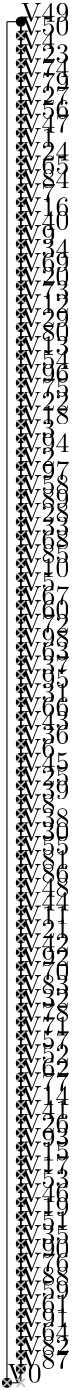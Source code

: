 <?xml version="1.0"?>
    <!DOCTYPE ipe SYSTEM "ipe.dtd">
    <ipe version="70005" creator="Ipe 7.1.4">
    <info created="D:20131106154934" modified="D:20131106160041"/>
    <preamble>\usepackage[english]{babel}</preamble>
    <ipestyle name="basic">
    <symbol name="arrow/arc(spx)">
    <path stroke="sym-stroke" fill="sym-stroke" pen="sym-pen">
    0 0 m
    -1 0.333 l
    -1 -0.333 l
    h
    </path>
    </symbol>
    <symbol name="arrow/farc(spx)">
    <path stroke="sym-stroke" fill="white" pen="sym-pen">
    0 0 m
    -1 0.333 l
    -1 -0.333 l
    h
    </path>
    </symbol>
    <symbol name="mark/circle(sx)" transformations="translations">
    <path fill="sym-stroke">
    0.6 0 0 0.6 0 0 e
    0.4 0 0 0.4 0 0 e
    </path>
    </symbol>
    <symbol name="mark/disk(sx)" transformations="translations">
    <path fill="sym-stroke">
    0.6 0 0 0.6 0 0 e
    </path>
    </symbol>
    <symbol name="mark/fdisk(sfx)" transformations="translations">
    <group>
    <path fill="sym-fill">
    0.5 0 0 0.5 0 0 e
    </path>
    <path fill="sym-stroke" fillrule="eofill">
    0.6 0 0 0.6 0 0 e
    0.4 0 0 0.4 0 0 e
    </path>
    </group>
    </symbol>
    <symbol name="mark/box(sx)" transformations="translations">
    <path fill="sym-stroke" fillrule="eofill">
    -0.6 -0.6 m
    0.6 -0.6 l
    0.6 0.6 l
    -0.6 0.6 l
    h
    -0.4 -0.4 m
    0.4 -0.4 l
    0.4 0.4 l
    -0.4 0.4 l
    h
    </path>
    </symbol>
    <symbol name="mark/square(sx)" transformations="translations">
    <path fill="sym-stroke">
    -0.6 -0.6 m
    0.6 -0.6 l
    0.6 0.6 l
    -0.6 0.6 l
    h
    </path>
    </symbol>
    <symbol name="mark/fsquare(sfx)" transformations="translations">
    <group>
    <path fill="sym-fill">
    -0.5 -0.5 m
    0.5 -0.5 l
    0.5 0.5 l
    -0.5 0.5 l
    h
    </path>
    <path fill="sym-stroke" fillrule="eofill">
    -0.6 -0.6 m
    0.6 -0.6 l
    0.6 0.6 l
    -0.6 0.6 l
    h
    -0.4 -0.4 m
    0.4 -0.4 l
    0.4 0.4 l
    -0.4 0.4 l
    h
    </path>
    </group>
    </symbol>
    <symbol name="mark/cross(sx)" transformations="translations">
    <group>
    <path fill="sym-stroke">
    -0.43 -0.57 m
    0.57 0.43 l
    0.43 0.57 l
    -0.57 -0.43 l
    h
    </path>
    <path fill="sym-stroke">
    -0.43 0.57 m
    0.57 -0.43 l
    0.43 -0.57 l
    -0.57 0.43 l
    h
    </path>
    </group>
    </symbol>
    <symbol name="arrow/fnormal(spx)">
    <path stroke="sym-stroke" fill="white" pen="sym-pen">
    0 0 m
    -1 0.333 l
    -1 -0.333 l
    h
    </path>
    </symbol>
    <symbol name="arrow/pointed(spx)">
    <path stroke="sym-stroke" fill="sym-stroke" pen="sym-pen">
    0 0 m
    -1 0.333 l
    -0.8 0 l
    -1 -0.333 l
    h
    </path>
    </symbol>
    <symbol name="arrow/fpointed(spx)">
    <path stroke="sym-stroke" fill="white" pen="sym-pen">
    0 0 m
    -1 0.333 l
    -0.8 0 l
    -1 -0.333 l
    h
    </path>
    </symbol>
    <symbol name="arrow/linear(spx)">
    <path stroke="sym-stroke" pen="sym-pen">
    -1 0.333 m
    0 0 l
    -1 -0.333 l
    </path>
    </symbol>
    <symbol name="arrow/fdouble(spx)">
    <path stroke="sym-stroke" fill="white" pen="sym-pen">
    0 0 m
    -1 0.333 l
    -1 -0.333 l
    h
    -1 0 m
    -2 0.333 l
    -2 -0.333 l
    h
    </path>
    </symbol>
    <symbol name="arrow/double(spx)">
    <path stroke="sym-stroke" fill="sym-stroke" pen="sym-pen">
    0 0 m
    -1 0.333 l
    -1 -0.333 l
    h
    -1 0 m
    -2 0.333 l
    -2 -0.333 l
    h
    </path>
    </symbol>
    <pen name="heavier" value="0.8"/>
    <pen name="fat" value="1.2"/>
    <pen name="ultrafat" value="2"/>
    <symbolsize name="large" value="5"/>
    <symbolsize name="small" value="2"/>
    <symbolsize name="tiny" value="1.1"/>
    <arrowsize name="large" value="10"/>
    <arrowsize name="small" value="5"/>
    <arrowsize name="tiny" value="3"/>
    <color name="red" value="1 0 0"/>
    <color name="green" value="0 1 0"/>
    <color name="blue" value="0 0 1"/>
    <color name="yellow" value="1 1 0"/>
    <color name="orange" value="1 0.647 0"/>
    <color name="gold" value="1 0.843 0"/>
    <color name="purple" value="0.627 0.125 0.941"/>
    <color name="gray" value="0.745"/>
    <color name="brown" value="0.647 0.165 0.165"/>
    <color name="navy" value="0 0 0.502"/>
    <color name="pink" value="1 0.753 0.796"/>
    <color name="seagreen" value="0.18 0.545 0.341"/>
    <color name="turquoise" value="0.251 0.878 0.816"/>
    <color name="violet" value="0.933 0.51 0.933"/>
    <color name="darkblue" value="0 0 0.545"/>
    <color name="darkcyan" value="0 0.545 0.545"/>
    <color name="darkgray" value="0.663"/>
    <color name="darkgreen" value="0 0.392 0"/>
    <color name="darkmagenta" value="0.545 0 0.545"/>
    <color name="darkorange" value="1 0.549 0"/>
    <color name="darkred" value="0.545 0 0"/>
    <color name="lightblue" value="0.678 0.847 0.902"/>
    <color name="lightcyan" value="0.878 1 1"/>
    <color name="lightgray" value="0.827"/>
    <color name="lightgreen" value="0.565 0.933 0.565"/>
    <color name="lightyellow" value="1 1 0.878"/>
    <dashstyle name="dashed" value="[4] 0"/>
    <dashstyle name="dotted" value="[1 3] 0"/>
    <dashstyle name="dash dotted" value="[4 2 1 2] 0"/>
    <dashstyle name="dash dot dotted" value="[4 2 1 2 1 2] 0"/>
    <textsize name="large" value="\large"/>
    <textsize name="Large" value="\Large"/>
    <textsize name="LARGE" value="\LARGE"/>
    <textsize name="huge" value="\huge"/>
    <textsize name="Huge" value="\Huge"/>
    <textsize name="small" value="\small"/>
    <textsize name="footnote" value="\footnotesize"/>
    <textsize name="tiny" value="\tiny"/>
    <textstyle name="center" begin="\begin{center}" end="\end{center}"/>
    <textstyle name="itemize" begin="\begin{itemize}" end="\end{itemize}"/>
    <textstyle name="item" begin="\begin{itemize}\item{}" end="\end{itemize}"/>
    <gridsize name="4 pts" value="4"/>
    <gridsize name="8 pts (~3 mm)" value="8"/>
    <gridsize name="16 pts (~6 mm)" value="16"/>
    <gridsize name="32 pts (~12 mm)" value="32"/>
    <gridsize name="10 pts (~3.5 mm)" value="10"/>
    <gridsize name="20 pts (~7 mm)" value="20"/>
    <gridsize name="14 pts (~5 mm)" value="14"/>
    <gridsize name="28 pts (~10 mm)" value="28"/>
    <gridsize name="56 pts (~20 mm)" value="56"/>
    <anglesize name="90 deg" value="90"/>
    <anglesize name="60 deg" value="60"/>
    <anglesize name="45 deg" value="45"/>
    <anglesize name="30 deg" value="30"/>
    <anglesize name="22.5 deg" value="22.5"/>
    <tiling name="falling" angle="-60" step="4" width="1"/>
    <tiling name="rising" angle="30" step="4" width="1"/>
    <layout paper="1000 1000" origin="0 0" frame="1000 1000" skip="32" crop="yes"/>
    </ipestyle>
    <page>
    <layer name="alpha"/>
    <view layers="alpha" active="alpha"/>
<use name="mark/disk(sx)" pos="400 480" size="normal" stroke="black"/>
<text transformations="translations" pos="400 480" stroke="black" type="label" width="190" height="10" depth="0" valign="baseline" size="normal">V0</text><use name="mark/disk(sx)" pos="405 925" size="normal" stroke="black"/>
<text transformations="translations" pos="405 925" stroke="black" type="label" width="190" height="10" depth="0" valign="baseline" size="normal">V1</text><use name="mark/disk(sx)" pos="405 810" size="normal" stroke="black"/>
<text transformations="translations" pos="405 810" stroke="black" type="label" width="190" height="10" depth="0" valign="baseline" size="normal">V2</text><use name="mark/disk(sx)" pos="405 820" size="normal" stroke="black"/>
<text transformations="translations" pos="405 820" stroke="black" type="label" width="190" height="10" depth="0" valign="baseline" size="normal">V3</text><use name="mark/disk(sx)" pos="405 960" size="normal" stroke="black"/>
<text transformations="translations" pos="405 960" stroke="black" type="label" width="190" height="10" depth="0" valign="baseline" size="normal">V4</text><use name="mark/disk(sx)" pos="405 765" size="normal" stroke="black"/>
<text transformations="translations" pos="405 765" stroke="black" type="label" width="190" height="10" depth="0" valign="baseline" size="normal">V5</text><use name="mark/disk(sx)" pos="405 705" size="normal" stroke="black"/>
<text transformations="translations" pos="405 705" stroke="black" type="label" width="190" height="10" depth="0" valign="baseline" size="normal">V6</text><use name="mark/disk(sx)" pos="405 905" size="normal" stroke="black"/>
<text transformations="translations" pos="405 905" stroke="black" type="label" width="190" height="10" depth="0" valign="baseline" size="normal">V7</text><use name="mark/disk(sx)" pos="405 685" size="normal" stroke="black"/>
<text transformations="translations" pos="405 685" stroke="black" type="label" width="190" height="10" depth="0" valign="baseline" size="normal">V8</text><use name="mark/disk(sx)" pos="405 890" size="normal" stroke="black"/>
<text transformations="translations" pos="405 890" stroke="black" type="label" width="190" height="10" depth="0" valign="baseline" size="normal">V9</text><use name="mark/disk(sx)" pos="405 770" size="normal" stroke="black"/>
<text transformations="translations" pos="405 770" stroke="black" type="label" width="190" height="10" depth="0" valign="baseline" size="normal">V10</text><use name="mark/disk(sx)" pos="405 645" size="normal" stroke="black"/>
<text transformations="translations" pos="405 645" stroke="black" type="label" width="190" height="10" depth="0" valign="baseline" size="normal">V11</text><use name="mark/disk(sx)" pos="405 865" size="normal" stroke="black"/>
<text transformations="translations" pos="405 865" stroke="black" type="label" width="190" height="10" depth="0" valign="baseline" size="normal">V12</text><use name="mark/disk(sx)" pos="405 850" size="normal" stroke="black"/>
<text transformations="translations" pos="405 850" stroke="black" type="label" width="190" height="10" depth="0" valign="baseline" size="normal">V13</text><use name="mark/disk(sx)" pos="405 580" size="normal" stroke="black"/>
<text transformations="translations" pos="405 580" stroke="black" type="label" width="190" height="10" depth="0" valign="baseline" size="normal">V14</text><use name="mark/disk(sx)" pos="405 560" size="normal" stroke="black"/>
<text transformations="translations" pos="405 560" stroke="black" type="label" width="190" height="10" depth="0" valign="baseline" size="normal">V15</text><use name="mark/disk(sx)" pos="405 555" size="normal" stroke="black"/>
<text transformations="translations" pos="405 555" stroke="black" type="label" width="190" height="10" depth="0" valign="baseline" size="normal">V17</text><use name="mark/disk(sx)" pos="405 900" size="normal" stroke="black"/>
<text transformations="translations" pos="405 900" stroke="black" type="label" width="190" height="10" depth="0" valign="baseline" size="normal">V16</text><use name="mark/disk(sx)" pos="405 540" size="normal" stroke="black"/>
<text transformations="translations" pos="405 540" stroke="black" type="label" width="190" height="10" depth="0" valign="baseline" size="normal">V19</text><use name="mark/disk(sx)" pos="405 825" size="normal" stroke="black"/>
<text transformations="translations" pos="405 825" stroke="black" type="label" width="190" height="10" depth="0" valign="baseline" size="normal">V18</text><use name="mark/disk(sx)" pos="405 640" size="normal" stroke="black"/>
<text transformations="translations" pos="405 640" stroke="black" type="label" width="190" height="10" depth="0" valign="baseline" size="normal">V21</text><use name="mark/disk(sx)" pos="405 875" size="normal" stroke="black"/>
<text transformations="translations" pos="405 875" stroke="black" type="label" width="190" height="10" depth="0" valign="baseline" size="normal">V20</text><use name="mark/disk(sx)" pos="405 955" size="normal" stroke="black"/>
<text transformations="translations" pos="405 955" stroke="black" type="label" width="190" height="10" depth="0" valign="baseline" size="normal">V23</text><use name="mark/disk(sx)" pos="405 830" size="normal" stroke="black"/>
<text transformations="translations" pos="405 830" stroke="black" type="label" width="190" height="10" depth="0" valign="baseline" size="normal">V22</text><use name="mark/disk(sx)" pos="405 695" size="normal" stroke="black"/>
<text transformations="translations" pos="405 695" stroke="black" type="label" width="190" height="10" depth="0" valign="baseline" size="normal">V25</text><use name="mark/disk(sx)" pos="405 920" size="normal" stroke="black"/>
<text transformations="translations" pos="405 920" stroke="black" type="label" width="190" height="10" depth="0" valign="baseline" size="normal">V24</text><use name="mark/disk(sx)" pos="405 940" size="normal" stroke="black"/>
<text transformations="translations" pos="405 940" stroke="black" type="label" width="190" height="10" depth="0" valign="baseline" size="normal">V27</text><use name="mark/disk(sx)" pos="405 570" size="normal" stroke="black"/>
<text transformations="translations" pos="405 570" stroke="black" type="label" width="190" height="10" depth="0" valign="baseline" size="normal">V26</text><use name="mark/disk(sx)" pos="405 860" size="normal" stroke="black"/>
<text transformations="translations" pos="405 860" stroke="black" type="label" width="190" height="10" depth="0" valign="baseline" size="normal">V29</text><use name="mark/disk(sx)" pos="405 790" size="normal" stroke="black"/>
<text transformations="translations" pos="405 790" stroke="black" type="label" width="190" height="10" depth="0" valign="baseline" size="normal">V28</text><use name="mark/disk(sx)" pos="405 725" size="normal" stroke="black"/>
<text transformations="translations" pos="405 725" stroke="black" type="label" width="190" height="10" depth="0" valign="baseline" size="normal">V31</text><use name="mark/disk(sx)" pos="405 675" size="normal" stroke="black"/>
<text transformations="translations" pos="405 675" stroke="black" type="label" width="190" height="10" depth="0" valign="baseline" size="normal">V30</text><use name="mark/disk(sx)" pos="405 885" size="normal" stroke="black"/>
<text transformations="translations" pos="405 885" stroke="black" type="label" width="190" height="10" depth="0" valign="baseline" size="normal">V34</text><use name="mark/disk(sx)" pos="405 530" size="normal" stroke="black"/>
<text transformations="translations" pos="405 530" stroke="black" type="label" width="190" height="10" depth="0" valign="baseline" size="normal">V35</text><use name="mark/disk(sx)" pos="405 615" size="normal" stroke="black"/>
<text transformations="translations" pos="405 615" stroke="black" type="label" width="190" height="10" depth="0" valign="baseline" size="normal">V32</text><use name="mark/disk(sx)" pos="405 785" size="normal" stroke="black"/>
<text transformations="translations" pos="405 785" stroke="black" type="label" width="190" height="10" depth="0" valign="baseline" size="normal">V33</text><use name="mark/disk(sx)" pos="405 680" size="normal" stroke="black"/>
<text transformations="translations" pos="405 680" stroke="black" type="label" width="190" height="10" depth="0" valign="baseline" size="normal">V38</text><use name="mark/disk(sx)" pos="405 690" size="normal" stroke="black"/>
<text transformations="translations" pos="405 690" stroke="black" type="label" width="190" height="10" depth="0" valign="baseline" size="normal">V39</text><use name="mark/disk(sx)" pos="405 710" size="normal" stroke="black"/>
<text transformations="translations" pos="405 710" stroke="black" type="label" width="190" height="10" depth="0" valign="baseline" size="normal">V36</text><use name="mark/disk(sx)" pos="405 735" size="normal" stroke="black"/>
<text transformations="translations" pos="405 735" stroke="black" type="label" width="190" height="10" depth="0" valign="baseline" size="normal">V37</text><use name="mark/disk(sx)" pos="405 635" size="normal" stroke="black"/>
<text transformations="translations" pos="405 635" stroke="black" type="label" width="190" height="10" depth="0" valign="baseline" size="normal">V42</text><use name="mark/disk(sx)" pos="405 715" size="normal" stroke="black"/>
<text transformations="translations" pos="405 715" stroke="black" type="label" width="190" height="10" depth="0" valign="baseline" size="normal">V43</text><use name="mark/disk(sx)" pos="405 895" size="normal" stroke="black"/>
<text transformations="translations" pos="405 895" stroke="black" type="label" width="190" height="10" depth="0" valign="baseline" size="normal">V40</text><use name="mark/disk(sx)" pos="405 575" size="normal" stroke="black"/>
<text transformations="translations" pos="405 575" stroke="black" type="label" width="190" height="10" depth="0" valign="baseline" size="normal">V41</text><use name="mark/disk(sx)" pos="405 545" size="normal" stroke="black"/>
<text transformations="translations" pos="405 545" stroke="black" type="label" width="190" height="10" depth="0" valign="baseline" size="normal">V46</text><use name="mark/disk(sx)" pos="405 930" size="normal" stroke="black"/>
<text transformations="translations" pos="405 930" stroke="black" type="label" width="190" height="10" depth="0" valign="baseline" size="normal">V47</text><use name="mark/disk(sx)" pos="405 650" size="normal" stroke="black"/>
<text transformations="translations" pos="405 650" stroke="black" type="label" width="190" height="10" depth="0" valign="baseline" size="normal">V44</text><use name="mark/disk(sx)" pos="405 700" size="normal" stroke="black"/>
<text transformations="translations" pos="405 700" stroke="black" type="label" width="190" height="10" depth="0" valign="baseline" size="normal">V45</text><use name="mark/disk(sx)" pos="405 535" size="normal" stroke="black"/>
<text transformations="translations" pos="405 535" stroke="black" type="label" width="190" height="10" depth="0" valign="baseline" size="normal">V51</text><use name="mark/disk(sx)" pos="405 965" size="normal" stroke="black"/>
<text transformations="translations" pos="405 965" stroke="black" type="label" width="190" height="10" depth="0" valign="baseline" size="normal">V50</text><use name="mark/disk(sx)" pos="405 970" size="normal" stroke="black"/>
<text transformations="translations" pos="405 970" stroke="black" type="label" width="190" height="10" depth="0" valign="baseline" size="normal">V49</text><use name="mark/disk(sx)" pos="405 655" size="normal" stroke="black"/>
<text transformations="translations" pos="405 655" stroke="black" type="label" width="190" height="10" depth="0" valign="baseline" size="normal">V48</text><use name="mark/disk(sx)" pos="405 670" size="normal" stroke="black"/>
<text transformations="translations" pos="405 670" stroke="black" type="label" width="190" height="10" depth="0" valign="baseline" size="normal">V55</text><use name="mark/disk(sx)" pos="405 845" size="normal" stroke="black"/>
<text transformations="translations" pos="405 845" stroke="black" type="label" width="190" height="10" depth="0" valign="baseline" size="normal">V54</text><use name="mark/disk(sx)" pos="405 550" size="normal" stroke="black"/>
<text transformations="translations" pos="405 550" stroke="black" type="label" width="190" height="10" depth="0" valign="baseline" size="normal">V53</text><use name="mark/disk(sx)" pos="405 595" size="normal" stroke="black"/>
<text transformations="translations" pos="405 595" stroke="black" type="label" width="190" height="10" depth="0" valign="baseline" size="normal">V52</text><use name="mark/disk(sx)" pos="405 510" size="normal" stroke="black"/>
<text transformations="translations" pos="405 510" stroke="black" type="label" width="190" height="10" depth="0" valign="baseline" size="normal">V59</text><use name="mark/disk(sx)" pos="405 800" size="normal" stroke="black"/>
<text transformations="translations" pos="405 800" stroke="black" type="label" width="190" height="10" depth="0" valign="baseline" size="normal">V58</text><use name="mark/disk(sx)" pos="405 600" size="normal" stroke="black"/>
<text transformations="translations" pos="405 600" stroke="black" type="label" width="190" height="10" depth="0" valign="baseline" size="normal">V57</text><use name="mark/disk(sx)" pos="405 935" size="normal" stroke="black"/>
<text transformations="translations" pos="405 935" stroke="black" type="label" width="190" height="10" depth="0" valign="baseline" size="normal">V56</text><use name="mark/disk(sx)" pos="405 740" size="normal" stroke="black"/>
<text transformations="translations" pos="405 740" stroke="black" type="label" width="190" height="10" depth="0" valign="baseline" size="normal">V63</text><use name="mark/disk(sx)" pos="405 590" size="normal" stroke="black"/>
<text transformations="translations" pos="405 590" stroke="black" type="label" width="190" height="10" depth="0" valign="baseline" size="normal">V62</text><use name="mark/disk(sx)" pos="405 505" size="normal" stroke="black"/>
<text transformations="translations" pos="405 505" stroke="black" type="label" width="190" height="10" depth="0" valign="baseline" size="normal">V61</text><use name="mark/disk(sx)" pos="405 755" size="normal" stroke="black"/>
<text transformations="translations" pos="405 755" stroke="black" type="label" width="190" height="10" depth="0" valign="baseline" size="normal">V60</text><use name="mark/disk(sx)" pos="405 780" size="normal" stroke="black"/>
<text transformations="translations" pos="405 780" stroke="black" type="label" width="190" height="10" depth="0" valign="baseline" size="normal">V68</text><use name="mark/disk(sx)" pos="405 880" size="normal" stroke="black"/>
<text transformations="translations" pos="405 880" stroke="black" type="label" width="190" height="10" depth="0" valign="baseline" size="normal">V69</text><use name="mark/disk(sx)" pos="405 625" size="normal" stroke="black"/>
<text transformations="translations" pos="405 625" stroke="black" type="label" width="190" height="10" depth="0" valign="baseline" size="normal">V70</text><use name="mark/disk(sx)" pos="405 605" size="normal" stroke="black"/>
<text transformations="translations" pos="405 605" stroke="black" type="label" width="190" height="10" depth="0" valign="baseline" size="normal">V71</text><use name="mark/disk(sx)" pos="405 495" size="normal" stroke="black"/>
<text transformations="translations" pos="405 495" stroke="black" type="label" width="190" height="10" depth="0" valign="baseline" size="normal">V64</text><use name="mark/disk(sx)" pos="405 915" size="normal" stroke="black"/>
<text transformations="translations" pos="405 915" stroke="black" type="label" width="190" height="10" depth="0" valign="baseline" size="normal">V65</text><use name="mark/disk(sx)" pos="405 720" size="normal" stroke="black"/>
<text transformations="translations" pos="405 720" stroke="black" type="label" width="190" height="10" depth="0" valign="baseline" size="normal">V66</text><use name="mark/disk(sx)" pos="405 760" size="normal" stroke="black"/>
<text transformations="translations" pos="405 760" stroke="black" type="label" width="190" height="10" depth="0" valign="baseline" size="normal">V67</text><use name="mark/disk(sx)" pos="405 520" size="normal" stroke="black"/>
<text transformations="translations" pos="405 520" stroke="black" type="label" width="190" height="10" depth="0" valign="baseline" size="normal">V76</text><use name="mark/disk(sx)" pos="405 585" size="normal" stroke="black"/>
<text transformations="translations" pos="405 585" stroke="black" type="label" width="190" height="10" depth="0" valign="baseline" size="normal">V77</text><use name="mark/disk(sx)" pos="405 610" size="normal" stroke="black"/>
<text transformations="translations" pos="405 610" stroke="black" type="label" width="190" height="10" depth="0" valign="baseline" size="normal">V78</text><use name="mark/disk(sx)" pos="405 945" size="normal" stroke="black"/>
<text transformations="translations" pos="405 945" stroke="black" type="label" width="190" height="10" depth="0" valign="baseline" size="normal">V79</text><use name="mark/disk(sx)" pos="405 750" size="normal" stroke="black"/>
<text transformations="translations" pos="405 750" stroke="black" type="label" width="190" height="10" depth="0" valign="baseline" size="normal">V72</text><use name="mark/disk(sx)" pos="405 870" size="normal" stroke="black"/>
<text transformations="translations" pos="405 870" stroke="black" type="label" width="190" height="10" depth="0" valign="baseline" size="normal">V73</text><use name="mark/disk(sx)" pos="405 950" size="normal" stroke="black"/>
<text transformations="translations" pos="405 950" stroke="black" type="label" width="190" height="10" depth="0" valign="baseline" size="normal">V74</text><use name="mark/disk(sx)" pos="405 835" size="normal" stroke="black"/>
<text transformations="translations" pos="405 835" stroke="black" type="label" width="190" height="10" depth="0" valign="baseline" size="normal">V75</text><use name="mark/disk(sx)" pos="405 775" size="normal" stroke="black"/>
<text transformations="translations" pos="405 775" stroke="black" type="label" width="190" height="10" depth="0" valign="baseline" size="normal">V85</text><use name="mark/disk(sx)" pos="405 910" size="normal" stroke="black"/>
<text transformations="translations" pos="405 910" stroke="black" type="label" width="190" height="10" depth="0" valign="baseline" size="normal">V84</text><use name="mark/disk(sx)" pos="405 485" size="normal" stroke="black"/>
<text transformations="translations" pos="405 485" stroke="black" type="label" width="190" height="10" depth="0" valign="baseline" size="normal">V87</text><use name="mark/disk(sx)" pos="405 660" size="normal" stroke="black"/>
<text transformations="translations" pos="405 660" stroke="black" type="label" width="190" height="10" depth="0" valign="baseline" size="normal">V86</text><use name="mark/disk(sx)" pos="405 665" size="normal" stroke="black"/>
<text transformations="translations" pos="405 665" stroke="black" type="label" width="190" height="10" depth="0" valign="baseline" size="normal">V81</text><use name="mark/disk(sx)" pos="405 855" size="normal" stroke="black"/>
<text transformations="translations" pos="405 855" stroke="black" type="label" width="190" height="10" depth="0" valign="baseline" size="normal">V80</text><use name="mark/disk(sx)" pos="405 620" size="normal" stroke="black"/>
<text transformations="translations" pos="405 620" stroke="black" type="label" width="190" height="10" depth="0" valign="baseline" size="normal">V83</text><use name="mark/disk(sx)" pos="405 490" size="normal" stroke="black"/>
<text transformations="translations" pos="405 490" stroke="black" type="label" width="190" height="10" depth="0" valign="baseline" size="normal">V82</text><use name="mark/disk(sx)" pos="405 565" size="normal" stroke="black"/>
<text transformations="translations" pos="405 565" stroke="black" type="label" width="190" height="10" depth="0" valign="baseline" size="normal">V93</text><use name="mark/disk(sx)" pos="405 630" size="normal" stroke="black"/>
<text transformations="translations" pos="405 630" stroke="black" type="label" width="190" height="10" depth="0" valign="baseline" size="normal">V92</text><use name="mark/disk(sx)" pos="405 730" size="normal" stroke="black"/>
<text transformations="translations" pos="405 730" stroke="black" type="label" width="190" height="10" depth="0" valign="baseline" size="normal">V95</text><use name="mark/disk(sx)" pos="405 815" size="normal" stroke="black"/>
<text transformations="translations" pos="405 815" stroke="black" type="label" width="190" height="10" depth="0" valign="baseline" size="normal">V94</text><use name="mark/disk(sx)" pos="405 795" size="normal" stroke="black"/>
<text transformations="translations" pos="405 795" stroke="black" type="label" width="190" height="10" depth="0" valign="baseline" size="normal">V89</text><use name="mark/disk(sx)" pos="405 515" size="normal" stroke="black"/>
<text transformations="translations" pos="405 515" stroke="black" type="label" width="190" height="10" depth="0" valign="baseline" size="normal">V88</text><use name="mark/disk(sx)" pos="405 500" size="normal" stroke="black"/>
<text transformations="translations" pos="405 500" stroke="black" type="label" width="190" height="10" depth="0" valign="baseline" size="normal">V91</text><use name="mark/disk(sx)" pos="405 525" size="normal" stroke="black"/>
<text transformations="translations" pos="405 525" stroke="black" type="label" width="190" height="10" depth="0" valign="baseline" size="normal">V90</text><use name="mark/disk(sx)" pos="405 745" size="normal" stroke="black"/>
<text transformations="translations" pos="405 745" stroke="black" type="label" width="190" height="10" depth="0" valign="baseline" size="normal">V98</text><use name="mark/disk(sx)" pos="405 840" size="normal" stroke="black"/>
<text transformations="translations" pos="405 840" stroke="black" type="label" width="190" height="10" depth="0" valign="baseline" size="normal">V96</text><use name="mark/disk(sx)" pos="405 805" size="normal" stroke="black"/>
<text transformations="translations" pos="405 805" stroke="black" type="label" width="190" height="10" depth="0" valign="baseline" size="normal">V97</text><path stroke="black" pen="normal" dash="normal">
 405 595 m
 405 590 l
 </path>
<path stroke="black" pen="normal" dash="normal">
 405 590 m
 405 590 l
 </path>
<path stroke="black" pen="normal" dash="normal">
 405 590 m
 405 595 l
 </path>
<path stroke="black" pen="normal" dash="normal">
 405 595 m
 405 595 l
 </path>
<path stroke="black" pen="normal" dash="normal">
 405 590 m
 405 595 l
 </path>
<use name="mark/cross(sx)" pos="405 590" size="normal" stroke="gray"/>
<path stroke="black" pen="normal" dash="normal">
 405 860 m
 405 855 l
 </path>
<path stroke="black" pen="normal" dash="normal">
 405 855 m
 405 855 l
 </path>
<path stroke="black" pen="normal" dash="normal">
 405 855 m
 405 860 l
 </path>
<path stroke="black" pen="normal" dash="normal">
 405 860 m
 405 860 l
 </path>
<path stroke="black" pen="normal" dash="normal">
 405 855 m
 405 860 l
 </path>
<use name="mark/cross(sx)" pos="405 855" size="normal" stroke="gray"/>
<path stroke="black" pen="normal" dash="normal">
 405 900 m
 405 895 l
 </path>
<path stroke="black" pen="normal" dash="normal">
 405 895 m
 405 895 l
 </path>
<path stroke="black" pen="normal" dash="normal">
 405 895 m
 405 900 l
 </path>
<path stroke="black" pen="normal" dash="normal">
 405 900 m
 405 900 l
 </path>
<path stroke="black" pen="normal" dash="normal">
 405 895 m
 405 900 l
 </path>
<use name="mark/cross(sx)" pos="405 895" size="normal" stroke="gray"/>
<path stroke="black" pen="normal" dash="normal">
 405 870 m
 405 865 l
 </path>
<path stroke="black" pen="normal" dash="normal">
 405 865 m
 405 865 l
 </path>
<path stroke="black" pen="normal" dash="normal">
 405 865 m
 405 870 l
 </path>
<path stroke="black" pen="normal" dash="normal">
 405 870 m
 405 870 l
 </path>
<path stroke="black" pen="normal" dash="normal">
 405 865 m
 405 870 l
 </path>
<use name="mark/cross(sx)" pos="405 865" size="normal" stroke="gray"/>
<path stroke="black" pen="normal" dash="normal">
 405 805 m
 405 800 l
 </path>
<path stroke="black" pen="normal" dash="normal">
 405 800 m
 405 800 l
 </path>
<path stroke="black" pen="normal" dash="normal">
 405 800 m
 405 805 l
 </path>
<path stroke="black" pen="normal" dash="normal">
 405 805 m
 405 805 l
 </path>
<path stroke="black" pen="normal" dash="normal">
 405 800 m
 405 805 l
 </path>
<use name="mark/cross(sx)" pos="405 800" size="normal" stroke="gray"/>
<path stroke="black" pen="normal" dash="normal">
 405 535 m
 405 530 l
 </path>
<path stroke="black" pen="normal" dash="normal">
 405 530 m
 405 530 l
 </path>
<path stroke="black" pen="normal" dash="normal">
 405 530 m
 405 535 l
 </path>
<path stroke="black" pen="normal" dash="normal">
 405 535 m
 405 535 l
 </path>
<path stroke="black" pen="normal" dash="normal">
 405 530 m
 405 535 l
 </path>
<use name="mark/cross(sx)" pos="405 530" size="normal" stroke="gray"/>
<path stroke="black" pen="normal" dash="normal">
 405 655 m
 405 650 l
 </path>
<path stroke="black" pen="normal" dash="normal">
 405 650 m
 405 650 l
 </path>
<path stroke="black" pen="normal" dash="normal">
 405 650 m
 405 655 l
 </path>
<path stroke="black" pen="normal" dash="normal">
 405 655 m
 405 655 l
 </path>
<path stroke="black" pen="normal" dash="normal">
 405 650 m
 405 655 l
 </path>
<use name="mark/cross(sx)" pos="405 650" size="normal" stroke="gray"/>
<path stroke="black" pen="normal" dash="normal">
 405 490 m
 405 485 l
 </path>
<path stroke="black" pen="normal" dash="normal">
 405 485 m
 405 485 l
 </path>
<path stroke="black" pen="normal" dash="normal">
 405 485 m
 405 490 l
 </path>
<path stroke="black" pen="normal" dash="normal">
 405 490 m
 405 490 l
 </path>
<path stroke="black" pen="normal" dash="normal">
 405 485 m
 405 490 l
 </path>
<use name="mark/cross(sx)" pos="405 485" size="normal" stroke="gray"/>
<path stroke="black" pen="normal" dash="normal">
 405 600 m
 405 595 l
 </path>
<path stroke="black" pen="normal" dash="normal">
 405 595 m
 405 595 l
 </path>
<path stroke="black" pen="normal" dash="normal">
 405 595 m
 405 600 l
 </path>
<path stroke="black" pen="normal" dash="normal">
 405 600 m
 405 600 l
 </path>
<path stroke="black" pen="normal" dash="normal">
 405 595 m
 405 600 l
 </path>
<use name="mark/cross(sx)" pos="405 595" size="normal" stroke="gray"/>
<path stroke="black" pen="normal" dash="normal">
 405 770 m
 405 765 l
 </path>
<path stroke="black" pen="normal" dash="normal">
 405 765 m
 405 765 l
 </path>
<path stroke="black" pen="normal" dash="normal">
 405 765 m
 405 770 l
 </path>
<path stroke="black" pen="normal" dash="normal">
 405 770 m
 405 770 l
 </path>
<path stroke="black" pen="normal" dash="normal">
 405 765 m
 405 770 l
 </path>
<use name="mark/cross(sx)" pos="405 765" size="normal" stroke="gray"/>
<path stroke="black" pen="normal" dash="normal">
 405 540 m
 405 535 l
 </path>
<path stroke="black" pen="normal" dash="normal">
 405 535 m
 405 535 l
 </path>
<path stroke="black" pen="normal" dash="normal">
 405 535 m
 405 540 l
 </path>
<path stroke="black" pen="normal" dash="normal">
 405 540 m
 405 540 l
 </path>
<path stroke="black" pen="normal" dash="normal">
 405 535 m
 405 540 l
 </path>
<use name="mark/cross(sx)" pos="405 535" size="normal" stroke="gray"/>
<path stroke="black" pen="normal" dash="normal">
 405 675 m
 405 670 l
 </path>
<path stroke="black" pen="normal" dash="normal">
 405 670 m
 405 670 l
 </path>
<path stroke="black" pen="normal" dash="normal">
 405 670 m
 405 675 l
 </path>
<path stroke="black" pen="normal" dash="normal">
 405 675 m
 405 675 l
 </path>
<path stroke="black" pen="normal" dash="normal">
 405 670 m
 405 675 l
 </path>
<use name="mark/cross(sx)" pos="405 670" size="normal" stroke="gray"/>
<path stroke="black" pen="normal" dash="normal">
 405 735 m
 405 730 l
 </path>
<path stroke="black" pen="normal" dash="normal">
 405 730 m
 405 730 l
 </path>
<path stroke="black" pen="normal" dash="normal">
 405 730 m
 405 735 l
 </path>
<path stroke="black" pen="normal" dash="normal">
 405 735 m
 405 735 l
 </path>
<path stroke="black" pen="normal" dash="normal">
 405 730 m
 405 735 l
 </path>
<use name="mark/cross(sx)" pos="405 730" size="normal" stroke="gray"/>
<path stroke="black" pen="normal" dash="normal">
 405 895 m
 405 890 l
 </path>
<path stroke="black" pen="normal" dash="normal">
 405 890 m
 405 890 l
 </path>
<path stroke="black" pen="normal" dash="normal">
 405 890 m
 405 895 l
 </path>
<path stroke="black" pen="normal" dash="normal">
 405 895 m
 405 895 l
 </path>
<path stroke="black" pen="normal" dash="normal">
 405 890 m
 405 895 l
 </path>
<use name="mark/cross(sx)" pos="405 890" size="normal" stroke="gray"/>
<path stroke="black" pen="normal" dash="normal">
 405 515 m
 405 510 l
 </path>
<path stroke="black" pen="normal" dash="normal">
 405 510 m
 405 510 l
 </path>
<path stroke="black" pen="normal" dash="normal">
 405 510 m
 405 515 l
 </path>
<path stroke="black" pen="normal" dash="normal">
 405 515 m
 405 515 l
 </path>
<path stroke="black" pen="normal" dash="normal">
 405 510 m
 405 515 l
 </path>
<use name="mark/cross(sx)" pos="405 510" size="normal" stroke="gray"/>
<path stroke="black" pen="normal" dash="normal">
 405 815 m
 405 810 l
 </path>
<path stroke="black" pen="normal" dash="normal">
 405 810 m
 405 810 l
 </path>
<path stroke="black" pen="normal" dash="normal">
 405 810 m
 405 815 l
 </path>
<path stroke="black" pen="normal" dash="normal">
 405 815 m
 405 815 l
 </path>
<path stroke="black" pen="normal" dash="normal">
 405 810 m
 405 815 l
 </path>
<use name="mark/cross(sx)" pos="405 810" size="normal" stroke="gray"/>
<path stroke="black" pen="normal" dash="normal">
 405 505 m
 405 500 l
 </path>
<path stroke="black" pen="normal" dash="normal">
 405 500 m
 405 500 l
 </path>
<path stroke="black" pen="normal" dash="normal">
 405 500 m
 405 505 l
 </path>
<path stroke="black" pen="normal" dash="normal">
 405 505 m
 405 505 l
 </path>
<path stroke="black" pen="normal" dash="normal">
 405 500 m
 405 505 l
 </path>
<use name="mark/cross(sx)" pos="405 500" size="normal" stroke="gray"/>
<path stroke="black" pen="normal" dash="normal">
 405 760 m
 405 755 l
 </path>
<path stroke="black" pen="normal" dash="normal">
 405 755 m
 405 755 l
 </path>
<path stroke="black" pen="normal" dash="normal">
 405 755 m
 405 760 l
 </path>
<path stroke="black" pen="normal" dash="normal">
 405 760 m
 405 760 l
 </path>
<path stroke="black" pen="normal" dash="normal">
 405 755 m
 405 760 l
 </path>
<use name="mark/cross(sx)" pos="405 755" size="normal" stroke="gray"/>
<path stroke="black" pen="normal" dash="normal">
 405 890 m
 405 885 l
 </path>
<path stroke="black" pen="normal" dash="normal">
 405 885 m
 405 885 l
 </path>
<path stroke="black" pen="normal" dash="normal">
 405 885 m
 405 890 l
 </path>
<path stroke="black" pen="normal" dash="normal">
 405 890 m
 405 890 l
 </path>
<path stroke="black" pen="normal" dash="normal">
 405 885 m
 405 890 l
 </path>
<use name="mark/cross(sx)" pos="405 885" size="normal" stroke="gray"/>
<path stroke="black" pen="normal" dash="normal">
 405 825 m
 405 820 l
 </path>
<path stroke="black" pen="normal" dash="normal">
 405 820 m
 405 820 l
 </path>
<path stroke="black" pen="normal" dash="normal">
 405 820 m
 405 825 l
 </path>
<path stroke="black" pen="normal" dash="normal">
 405 825 m
 405 825 l
 </path>
<path stroke="black" pen="normal" dash="normal">
 405 820 m
 405 825 l
 </path>
<use name="mark/cross(sx)" pos="405 820" size="normal" stroke="gray"/>
<path stroke="black" pen="normal" dash="normal">
 405 855 m
 405 850 l
 </path>
<path stroke="black" pen="normal" dash="normal">
 405 850 m
 405 850 l
 </path>
<path stroke="black" pen="normal" dash="normal">
 405 850 m
 405 855 l
 </path>
<path stroke="black" pen="normal" dash="normal">
 405 855 m
 405 855 l
 </path>
<path stroke="black" pen="normal" dash="normal">
 405 850 m
 405 855 l
 </path>
<use name="mark/cross(sx)" pos="405 850" size="normal" stroke="gray"/>
<path stroke="black" pen="normal" dash="normal">
 405 710 m
 405 705 l
 </path>
<path stroke="black" pen="normal" dash="normal">
 405 705 m
 405 705 l
 </path>
<path stroke="black" pen="normal" dash="normal">
 405 705 m
 405 710 l
 </path>
<path stroke="black" pen="normal" dash="normal">
 405 710 m
 405 710 l
 </path>
<path stroke="black" pen="normal" dash="normal">
 405 705 m
 405 710 l
 </path>
<use name="mark/cross(sx)" pos="405 705" size="normal" stroke="gray"/>
<path stroke="black" pen="normal" dash="normal">
 405 920 m
 405 915 l
 </path>
<path stroke="black" pen="normal" dash="normal">
 405 915 m
 405 915 l
 </path>
<path stroke="black" pen="normal" dash="normal">
 405 915 m
 405 920 l
 </path>
<path stroke="black" pen="normal" dash="normal">
 405 920 m
 405 920 l
 </path>
<path stroke="black" pen="normal" dash="normal">
 405 915 m
 405 920 l
 </path>
<use name="mark/cross(sx)" pos="405 915" size="normal" stroke="gray"/>
<path stroke="black" pen="normal" dash="normal">
 405 580 m
 405 575 l
 </path>
<path stroke="black" pen="normal" dash="normal">
 405 575 m
 405 575 l
 </path>
<path stroke="black" pen="normal" dash="normal">
 405 575 m
 405 580 l
 </path>
<path stroke="black" pen="normal" dash="normal">
 405 580 m
 405 580 l
 </path>
<path stroke="black" pen="normal" dash="normal">
 405 575 m
 405 580 l
 </path>
<use name="mark/cross(sx)" pos="405 575" size="normal" stroke="gray"/>
<path stroke="black" pen="normal" dash="normal">
 405 680 m
 405 675 l
 </path>
<path stroke="black" pen="normal" dash="normal">
 405 675 m
 405 675 l
 </path>
<path stroke="black" pen="normal" dash="normal">
 405 675 m
 405 680 l
 </path>
<path stroke="black" pen="normal" dash="normal">
 405 680 m
 405 680 l
 </path>
<path stroke="black" pen="normal" dash="normal">
 405 675 m
 405 680 l
 </path>
<use name="mark/cross(sx)" pos="405 675" size="normal" stroke="gray"/>
<path stroke="black" pen="normal" dash="normal">
 405 965 m
 405 960 l
 </path>
<path stroke="black" pen="normal" dash="normal">
 405 960 m
 405 960 l
 </path>
<path stroke="black" pen="normal" dash="normal">
 405 960 m
 405 965 l
 </path>
<path stroke="black" pen="normal" dash="normal">
 405 965 m
 405 965 l
 </path>
<path stroke="black" pen="normal" dash="normal">
 405 960 m
 405 965 l
 </path>
<use name="mark/cross(sx)" pos="405 960" size="normal" stroke="gray"/>
<path stroke="black" pen="normal" dash="normal">
 405 745 m
 405 740 l
 </path>
<path stroke="black" pen="normal" dash="normal">
 405 740 m
 405 740 l
 </path>
<path stroke="black" pen="normal" dash="normal">
 405 740 m
 405 745 l
 </path>
<path stroke="black" pen="normal" dash="normal">
 405 745 m
 405 745 l
 </path>
<path stroke="black" pen="normal" dash="normal">
 405 740 m
 405 745 l
 </path>
<use name="mark/cross(sx)" pos="405 740" size="normal" stroke="gray"/>
<path stroke="black" pen="normal" dash="normal">
 405 865 m
 405 860 l
 </path>
<path stroke="black" pen="normal" dash="normal">
 405 860 m
 405 860 l
 </path>
<path stroke="black" pen="normal" dash="normal">
 405 860 m
 405 865 l
 </path>
<path stroke="black" pen="normal" dash="normal">
 405 865 m
 405 865 l
 </path>
<path stroke="black" pen="normal" dash="normal">
 405 860 m
 405 865 l
 </path>
<use name="mark/cross(sx)" pos="405 860" size="normal" stroke="gray"/>
<path stroke="black" pen="normal" dash="normal">
 405 695 m
 405 690 l
 </path>
<path stroke="black" pen="normal" dash="normal">
 405 690 m
 405 690 l
 </path>
<path stroke="black" pen="normal" dash="normal">
 405 690 m
 405 695 l
 </path>
<path stroke="black" pen="normal" dash="normal">
 405 695 m
 405 695 l
 </path>
<path stroke="black" pen="normal" dash="normal">
 405 690 m
 405 695 l
 </path>
<use name="mark/cross(sx)" pos="405 690" size="normal" stroke="gray"/>
<path stroke="black" pen="normal" dash="normal">
 405 550 m
 405 545 l
 </path>
<path stroke="black" pen="normal" dash="normal">
 405 545 m
 405 545 l
 </path>
<path stroke="black" pen="normal" dash="normal">
 405 545 m
 405 550 l
 </path>
<path stroke="black" pen="normal" dash="normal">
 405 550 m
 405 550 l
 </path>
<path stroke="black" pen="normal" dash="normal">
 405 545 m
 405 550 l
 </path>
<use name="mark/cross(sx)" pos="405 545" size="normal" stroke="gray"/>
<path stroke="black" pen="normal" dash="normal">
 405 750 m
 405 745 l
 </path>
<path stroke="black" pen="normal" dash="normal">
 405 745 m
 405 745 l
 </path>
<path stroke="black" pen="normal" dash="normal">
 405 745 m
 405 750 l
 </path>
<path stroke="black" pen="normal" dash="normal">
 405 750 m
 405 750 l
 </path>
<path stroke="black" pen="normal" dash="normal">
 405 745 m
 405 750 l
 </path>
<use name="mark/cross(sx)" pos="405 745" size="normal" stroke="gray"/>
<path stroke="black" pen="normal" dash="normal">
 405 510 m
 405 505 l
 </path>
<path stroke="black" pen="normal" dash="normal">
 405 505 m
 405 505 l
 </path>
<path stroke="black" pen="normal" dash="normal">
 405 505 m
 405 510 l
 </path>
<path stroke="black" pen="normal" dash="normal">
 405 510 m
 405 510 l
 </path>
<path stroke="black" pen="normal" dash="normal">
 405 505 m
 405 510 l
 </path>
<use name="mark/cross(sx)" pos="405 505" size="normal" stroke="gray"/>
<path stroke="black" pen="normal" dash="normal">
 405 705 m
 405 700 l
 </path>
<path stroke="black" pen="normal" dash="normal">
 405 700 m
 405 700 l
 </path>
<path stroke="black" pen="normal" dash="normal">
 405 700 m
 405 705 l
 </path>
<path stroke="black" pen="normal" dash="normal">
 405 705 m
 405 705 l
 </path>
<path stroke="black" pen="normal" dash="normal">
 405 700 m
 405 705 l
 </path>
<use name="mark/cross(sx)" pos="405 700" size="normal" stroke="gray"/>
<path stroke="black" pen="normal" dash="normal">
 405 670 m
 405 665 l
 </path>
<path stroke="black" pen="normal" dash="normal">
 405 665 m
 405 665 l
 </path>
<path stroke="black" pen="normal" dash="normal">
 405 665 m
 405 670 l
 </path>
<path stroke="black" pen="normal" dash="normal">
 405 670 m
 405 670 l
 </path>
<path stroke="black" pen="normal" dash="normal">
 405 665 m
 405 670 l
 </path>
<use name="mark/cross(sx)" pos="405 665" size="normal" stroke="gray"/>
<path stroke="black" pen="normal" dash="normal">
 405 935 m
 405 930 l
 </path>
<path stroke="black" pen="normal" dash="normal">
 405 930 m
 405 930 l
 </path>
<path stroke="black" pen="normal" dash="normal">
 405 930 m
 405 935 l
 </path>
<path stroke="black" pen="normal" dash="normal">
 405 935 m
 405 935 l
 </path>
<path stroke="black" pen="normal" dash="normal">
 405 930 m
 405 935 l
 </path>
<use name="mark/cross(sx)" pos="405 930" size="normal" stroke="gray"/>
<path stroke="black" pen="normal" dash="normal">
 405 570 m
 405 565 l
 </path>
<path stroke="black" pen="normal" dash="normal">
 405 565 m
 405 565 l
 </path>
<path stroke="black" pen="normal" dash="normal">
 405 565 m
 405 570 l
 </path>
<path stroke="black" pen="normal" dash="normal">
 405 570 m
 405 570 l
 </path>
<path stroke="black" pen="normal" dash="normal">
 405 565 m
 405 570 l
 </path>
<use name="mark/cross(sx)" pos="405 565" size="normal" stroke="gray"/>
<path stroke="black" pen="normal" dash="normal">
 405 575 m
 405 570 l
 </path>
<path stroke="black" pen="normal" dash="normal">
 405 570 m
 405 570 l
 </path>
<path stroke="black" pen="normal" dash="normal">
 405 570 m
 405 575 l
 </path>
<path stroke="black" pen="normal" dash="normal">
 405 575 m
 405 575 l
 </path>
<path stroke="black" pen="normal" dash="normal">
 405 570 m
 405 575 l
 </path>
<use name="mark/cross(sx)" pos="405 570" size="normal" stroke="gray"/>
<path stroke="black" pen="normal" dash="normal">
 405 885 m
 405 880 l
 </path>
<path stroke="black" pen="normal" dash="normal">
 405 880 m
 405 880 l
 </path>
<path stroke="black" pen="normal" dash="normal">
 405 880 m
 405 885 l
 </path>
<path stroke="black" pen="normal" dash="normal">
 405 885 m
 405 885 l
 </path>
<path stroke="black" pen="normal" dash="normal">
 405 880 m
 405 885 l
 </path>
<use name="mark/cross(sx)" pos="405 880" size="normal" stroke="gray"/>
<path stroke="black" pen="normal" dash="normal">
 405 495 m
 405 490 l
 </path>
<path stroke="black" pen="normal" dash="normal">
 405 490 m
 405 490 l
 </path>
<path stroke="black" pen="normal" dash="normal">
 405 490 m
 405 495 l
 </path>
<path stroke="black" pen="normal" dash="normal">
 405 495 m
 405 495 l
 </path>
<path stroke="black" pen="normal" dash="normal">
 405 490 m
 405 495 l
 </path>
<use name="mark/cross(sx)" pos="405 490" size="normal" stroke="gray"/>
<path stroke="black" pen="normal" dash="normal">
 405 925 m
 405 920 l
 </path>
<path stroke="black" pen="normal" dash="normal">
 405 920 m
 405 920 l
 </path>
<path stroke="black" pen="normal" dash="normal">
 405 920 m
 405 925 l
 </path>
<path stroke="black" pen="normal" dash="normal">
 405 925 m
 405 925 l
 </path>
<path stroke="black" pen="normal" dash="normal">
 405 920 m
 405 925 l
 </path>
<use name="mark/cross(sx)" pos="405 920" size="normal" stroke="gray"/>
<path stroke="black" pen="normal" dash="normal">
 405 590 m
 405 585 l
 </path>
<path stroke="black" pen="normal" dash="normal">
 405 585 m
 405 585 l
 </path>
<path stroke="black" pen="normal" dash="normal">
 405 585 m
 405 590 l
 </path>
<path stroke="black" pen="normal" dash="normal">
 405 590 m
 405 590 l
 </path>
<path stroke="black" pen="normal" dash="normal">
 405 585 m
 405 590 l
 </path>
<use name="mark/cross(sx)" pos="405 585" size="normal" stroke="gray"/>
<path stroke="black" pen="normal" dash="normal">
 405 640 m
 405 635 l
 </path>
<path stroke="black" pen="normal" dash="normal">
 405 635 m
 405 635 l
 </path>
<path stroke="black" pen="normal" dash="normal">
 405 635 m
 405 640 l
 </path>
<path stroke="black" pen="normal" dash="normal">
 405 640 m
 405 640 l
 </path>
<path stroke="black" pen="normal" dash="normal">
 405 635 m
 405 640 l
 </path>
<use name="mark/cross(sx)" pos="405 635" size="normal" stroke="gray"/>
<path stroke="black" pen="normal" dash="normal">
 405 880 m
 405 875 l
 </path>
<path stroke="black" pen="normal" dash="normal">
 405 875 m
 405 875 l
 </path>
<path stroke="black" pen="normal" dash="normal">
 405 875 m
 405 880 l
 </path>
<path stroke="black" pen="normal" dash="normal">
 405 880 m
 405 880 l
 </path>
<path stroke="black" pen="normal" dash="normal">
 405 875 m
 405 880 l
 </path>
<use name="mark/cross(sx)" pos="405 875" size="normal" stroke="gray"/>
<path stroke="black" pen="normal" dash="normal">
 405 530 m
 405 525 l
 </path>
<path stroke="black" pen="normal" dash="normal">
 405 525 m
 405 525 l
 </path>
<path stroke="black" pen="normal" dash="normal">
 405 525 m
 405 530 l
 </path>
<path stroke="black" pen="normal" dash="normal">
 405 530 m
 405 530 l
 </path>
<path stroke="black" pen="normal" dash="normal">
 405 525 m
 405 530 l
 </path>
<use name="mark/cross(sx)" pos="405 525" size="normal" stroke="gray"/>
<path stroke="black" pen="normal" dash="normal">
 405 625 m
 405 620 l
 </path>
<path stroke="black" pen="normal" dash="normal">
 405 620 m
 405 620 l
 </path>
<path stroke="black" pen="normal" dash="normal">
 405 620 m
 405 625 l
 </path>
<path stroke="black" pen="normal" dash="normal">
 405 625 m
 405 625 l
 </path>
<path stroke="black" pen="normal" dash="normal">
 405 620 m
 405 625 l
 </path>
<use name="mark/cross(sx)" pos="405 620" size="normal" stroke="gray"/>
<path stroke="black" pen="normal" dash="normal">
 405 605 m
 405 600 l
 </path>
<path stroke="black" pen="normal" dash="normal">
 405 600 m
 405 600 l
 </path>
<path stroke="black" pen="normal" dash="normal">
 405 600 m
 405 605 l
 </path>
<path stroke="black" pen="normal" dash="normal">
 405 605 m
 405 605 l
 </path>
<path stroke="black" pen="normal" dash="normal">
 405 600 m
 405 605 l
 </path>
<use name="mark/cross(sx)" pos="405 600" size="normal" stroke="gray"/>
<path stroke="black" pen="normal" dash="normal">
 405 910 m
 405 905 l
 </path>
<path stroke="black" pen="normal" dash="normal">
 405 905 m
 405 905 l
 </path>
<path stroke="black" pen="normal" dash="normal">
 405 905 m
 405 910 l
 </path>
<path stroke="black" pen="normal" dash="normal">
 405 910 m
 405 910 l
 </path>
<path stroke="black" pen="normal" dash="normal">
 405 905 m
 405 910 l
 </path>
<use name="mark/cross(sx)" pos="405 905" size="normal" stroke="gray"/>
<path stroke="black" pen="normal" dash="normal">
 405 820 m
 405 815 l
 </path>
<path stroke="black" pen="normal" dash="normal">
 405 815 m
 405 815 l
 </path>
<path stroke="black" pen="normal" dash="normal">
 405 815 m
 405 820 l
 </path>
<path stroke="black" pen="normal" dash="normal">
 405 820 m
 405 820 l
 </path>
<path stroke="black" pen="normal" dash="normal">
 405 815 m
 405 820 l
 </path>
<use name="mark/cross(sx)" pos="405 815" size="normal" stroke="gray"/>
<path stroke="black" pen="normal" dash="normal">
 405 645 m
 405 640 l
 </path>
<path stroke="black" pen="normal" dash="normal">
 405 640 m
 405 640 l
 </path>
<path stroke="black" pen="normal" dash="normal">
 405 640 m
 405 645 l
 </path>
<path stroke="black" pen="normal" dash="normal">
 405 645 m
 405 645 l
 </path>
<path stroke="black" pen="normal" dash="normal">
 405 640 m
 405 645 l
 </path>
<use name="mark/cross(sx)" pos="405 640" size="normal" stroke="gray"/>
<path stroke="black" pen="normal" dash="normal">
 405 660 m
 405 655 l
 </path>
<path stroke="black" pen="normal" dash="normal">
 405 655 m
 405 655 l
 </path>
<path stroke="black" pen="normal" dash="normal">
 405 655 m
 405 660 l
 </path>
<path stroke="black" pen="normal" dash="normal">
 405 660 m
 405 660 l
 </path>
<path stroke="black" pen="normal" dash="normal">
 405 655 m
 405 660 l
 </path>
<use name="mark/cross(sx)" pos="405 655" size="normal" stroke="gray"/>
<path stroke="black" pen="normal" dash="normal">
 405 775 m
 405 770 l
 </path>
<path stroke="black" pen="normal" dash="normal">
 405 770 m
 405 770 l
 </path>
<path stroke="black" pen="normal" dash="normal">
 405 770 m
 405 775 l
 </path>
<path stroke="black" pen="normal" dash="normal">
 405 775 m
 405 775 l
 </path>
<path stroke="black" pen="normal" dash="normal">
 405 770 m
 405 775 l
 </path>
<use name="mark/cross(sx)" pos="405 770" size="normal" stroke="gray"/>
<path stroke="black" pen="normal" dash="normal">
 405 485 m
 405 480 l
 </path>
<path stroke="black" pen="normal" dash="normal">
 405 480 m
 405 480 l
 </path>
<path stroke="black" pen="normal" dash="normal">
 400 480 m
 405 480 l
 </path>
<path stroke="black" pen="normal" dash="normal">
 405 480 m
 405 480 l
 </path>
<path stroke="black" pen="normal" dash="normal">
 405 480 m
 405 480 l
 </path>
<use name="mark/cross(sx)" pos="405 480" size="normal" stroke="gray"/>
<path stroke="black" pen="normal" dash="normal">
 405 945 m
 405 940 l
 </path>
<path stroke="black" pen="normal" dash="normal">
 405 940 m
 405 940 l
 </path>
<path stroke="black" pen="normal" dash="normal">
 405 940 m
 405 945 l
 </path>
<path stroke="black" pen="normal" dash="normal">
 405 945 m
 405 945 l
 </path>
<path stroke="black" pen="normal" dash="normal">
 405 940 m
 405 945 l
 </path>
<use name="mark/cross(sx)" pos="405 940" size="normal" stroke="gray"/>
<path stroke="black" pen="normal" dash="normal">
 405 955 m
 405 950 l
 </path>
<path stroke="black" pen="normal" dash="normal">
 405 950 m
 405 950 l
 </path>
<path stroke="black" pen="normal" dash="normal">
 405 950 m
 405 955 l
 </path>
<path stroke="black" pen="normal" dash="normal">
 405 955 m
 405 955 l
 </path>
<path stroke="black" pen="normal" dash="normal">
 405 950 m
 405 955 l
 </path>
<use name="mark/cross(sx)" pos="405 950" size="normal" stroke="gray"/>
<path stroke="black" pen="normal" dash="normal">
 405 795 m
 405 790 l
 </path>
<path stroke="black" pen="normal" dash="normal">
 405 790 m
 405 790 l
 </path>
<path stroke="black" pen="normal" dash="normal">
 405 790 m
 405 795 l
 </path>
<path stroke="black" pen="normal" dash="normal">
 405 795 m
 405 795 l
 </path>
<path stroke="black" pen="normal" dash="normal">
 405 790 m
 405 795 l
 </path>
<use name="mark/cross(sx)" pos="405 790" size="normal" stroke="gray"/>
<path stroke="black" pen="normal" dash="normal">
 405 850 m
 405 845 l
 </path>
<path stroke="black" pen="normal" dash="normal">
 405 845 m
 405 845 l
 </path>
<path stroke="black" pen="normal" dash="normal">
 405 845 m
 405 850 l
 </path>
<path stroke="black" pen="normal" dash="normal">
 405 850 m
 405 850 l
 </path>
<path stroke="black" pen="normal" dash="normal">
 405 845 m
 405 850 l
 </path>
<use name="mark/cross(sx)" pos="405 845" size="normal" stroke="gray"/>
<path stroke="black" pen="normal" dash="normal">
 405 545 m
 405 540 l
 </path>
<path stroke="black" pen="normal" dash="normal">
 405 540 m
 405 540 l
 </path>
<path stroke="black" pen="normal" dash="normal">
 405 540 m
 405 545 l
 </path>
<path stroke="black" pen="normal" dash="normal">
 405 545 m
 405 545 l
 </path>
<path stroke="black" pen="normal" dash="normal">
 405 540 m
 405 545 l
 </path>
<use name="mark/cross(sx)" pos="405 540" size="normal" stroke="gray"/>
<path stroke="black" pen="normal" dash="normal">
 405 875 m
 405 870 l
 </path>
<path stroke="black" pen="normal" dash="normal">
 405 870 m
 405 870 l
 </path>
<path stroke="black" pen="normal" dash="normal">
 405 870 m
 405 875 l
 </path>
<path stroke="black" pen="normal" dash="normal">
 405 875 m
 405 875 l
 </path>
<path stroke="black" pen="normal" dash="normal">
 405 870 m
 405 875 l
 </path>
<use name="mark/cross(sx)" pos="405 870" size="normal" stroke="gray"/>
<path stroke="black" pen="normal" dash="normal">
 405 635 m
 405 630 l
 </path>
<path stroke="black" pen="normal" dash="normal">
 405 630 m
 405 630 l
 </path>
<path stroke="black" pen="normal" dash="normal">
 405 630 m
 405 635 l
 </path>
<path stroke="black" pen="normal" dash="normal">
 405 635 m
 405 635 l
 </path>
<path stroke="black" pen="normal" dash="normal">
 405 630 m
 405 635 l
 </path>
<use name="mark/cross(sx)" pos="405 630" size="normal" stroke="gray"/>
<path stroke="black" pen="normal" dash="normal">
 405 730 m
 405 725 l
 </path>
<path stroke="black" pen="normal" dash="normal">
 405 725 m
 405 725 l
 </path>
<path stroke="black" pen="normal" dash="normal">
 405 725 m
 405 730 l
 </path>
<path stroke="black" pen="normal" dash="normal">
 405 730 m
 405 730 l
 </path>
<path stroke="black" pen="normal" dash="normal">
 405 725 m
 405 730 l
 </path>
<use name="mark/cross(sx)" pos="405 725" size="normal" stroke="gray"/>
<path stroke="black" pen="normal" dash="normal">
 405 740 m
 405 735 l
 </path>
<path stroke="black" pen="normal" dash="normal">
 405 735 m
 405 735 l
 </path>
<path stroke="black" pen="normal" dash="normal">
 405 735 m
 405 740 l
 </path>
<path stroke="black" pen="normal" dash="normal">
 405 740 m
 405 740 l
 </path>
<path stroke="black" pen="normal" dash="normal">
 405 735 m
 405 740 l
 </path>
<use name="mark/cross(sx)" pos="405 735" size="normal" stroke="gray"/>
<path stroke="black" pen="normal" dash="normal">
 405 715 m
 405 710 l
 </path>
<path stroke="black" pen="normal" dash="normal">
 405 710 m
 405 710 l
 </path>
<path stroke="black" pen="normal" dash="normal">
 405 710 m
 405 715 l
 </path>
<path stroke="black" pen="normal" dash="normal">
 405 715 m
 405 715 l
 </path>
<path stroke="black" pen="normal" dash="normal">
 405 710 m
 405 715 l
 </path>
<use name="mark/cross(sx)" pos="405 710" size="normal" stroke="gray"/>
<path stroke="black" pen="normal" dash="normal">
 405 615 m
 405 610 l
 </path>
<path stroke="black" pen="normal" dash="normal">
 405 610 m
 405 610 l
 </path>
<path stroke="black" pen="normal" dash="normal">
 405 610 m
 405 615 l
 </path>
<path stroke="black" pen="normal" dash="normal">
 405 615 m
 405 615 l
 </path>
<path stroke="black" pen="normal" dash="normal">
 405 610 m
 405 615 l
 </path>
<use name="mark/cross(sx)" pos="405 610" size="normal" stroke="gray"/>
<path stroke="black" pen="normal" dash="normal">
 405 905 m
 405 900 l
 </path>
<path stroke="black" pen="normal" dash="normal">
 405 900 m
 405 900 l
 </path>
<path stroke="black" pen="normal" dash="normal">
 405 900 m
 405 905 l
 </path>
<path stroke="black" pen="normal" dash="normal">
 405 905 m
 405 905 l
 </path>
<path stroke="black" pen="normal" dash="normal">
 405 900 m
 405 905 l
 </path>
<use name="mark/cross(sx)" pos="405 900" size="normal" stroke="gray"/>
<path stroke="black" pen="normal" dash="normal">
 405 525 m
 405 520 l
 </path>
<path stroke="black" pen="normal" dash="normal">
 405 520 m
 405 520 l
 </path>
<path stroke="black" pen="normal" dash="normal">
 405 520 m
 405 525 l
 </path>
<path stroke="black" pen="normal" dash="normal">
 405 525 m
 405 525 l
 </path>
<path stroke="black" pen="normal" dash="normal">
 405 520 m
 405 525 l
 </path>
<use name="mark/cross(sx)" pos="405 520" size="normal" stroke="gray"/>
<path stroke="black" pen="normal" dash="normal">
 405 970 m
 405 965 l
 </path>
<path stroke="black" pen="normal" dash="normal">
 405 965 m
 405 965 l
 </path>
<path stroke="black" pen="normal" dash="normal">
 405 965 m
 405 970 l
 </path>
<path stroke="black" pen="normal" dash="normal">
 405 970 m
 405 970 l
 </path>
<path stroke="black" pen="normal" dash="normal">
 405 965 m
 405 970 l
 </path>
<use name="mark/cross(sx)" pos="405 965" size="normal" stroke="gray"/>
<path stroke="black" pen="normal" dash="normal">
 405 585 m
 405 580 l
 </path>
<path stroke="black" pen="normal" dash="normal">
 405 580 m
 405 580 l
 </path>
<path stroke="black" pen="normal" dash="normal">
 405 580 m
 405 585 l
 </path>
<path stroke="black" pen="normal" dash="normal">
 405 585 m
 405 585 l
 </path>
<path stroke="black" pen="normal" dash="normal">
 405 580 m
 405 585 l
 </path>
<use name="mark/cross(sx)" pos="405 580" size="normal" stroke="gray"/>
<path stroke="black" pen="normal" dash="normal">
 405 755 m
 405 750 l
 </path>
<path stroke="black" pen="normal" dash="normal">
 405 750 m
 405 750 l
 </path>
<path stroke="black" pen="normal" dash="normal">
 405 750 m
 405 755 l
 </path>
<path stroke="black" pen="normal" dash="normal">
 405 755 m
 405 755 l
 </path>
<path stroke="black" pen="normal" dash="normal">
 405 750 m
 405 755 l
 </path>
<use name="mark/cross(sx)" pos="405 750" size="normal" stroke="gray"/>
<path stroke="black" pen="normal" dash="normal">
 405 720 m
 405 715 l
 </path>
<path stroke="black" pen="normal" dash="normal">
 405 715 m
 405 715 l
 </path>
<path stroke="black" pen="normal" dash="normal">
 405 715 m
 405 720 l
 </path>
<path stroke="black" pen="normal" dash="normal">
 405 720 m
 405 720 l
 </path>
<path stroke="black" pen="normal" dash="normal">
 405 715 m
 405 720 l
 </path>
<use name="mark/cross(sx)" pos="405 715" size="normal" stroke="gray"/>
<path stroke="black" pen="normal" dash="normal">
 405 700 m
 405 695 l
 </path>
<path stroke="black" pen="normal" dash="normal">
 405 695 m
 405 695 l
 </path>
<path stroke="black" pen="normal" dash="normal">
 405 695 m
 405 700 l
 </path>
<path stroke="black" pen="normal" dash="normal">
 405 700 m
 405 700 l
 </path>
<path stroke="black" pen="normal" dash="normal">
 405 695 m
 405 700 l
 </path>
<use name="mark/cross(sx)" pos="405 695" size="normal" stroke="gray"/>
<path stroke="black" pen="normal" dash="normal">
 400 480 m
 400 485 l
 </path>
<path stroke="black" pen="normal" dash="normal">
 400 485 m
 400 485 l
 </path>
<path stroke="black" pen="normal" dash="normal">
 405 970 m
 400 970 l
 </path>
<path stroke="black" pen="normal" dash="normal">
 400 970 m
 400 970 l
 </path>
<path stroke="black" pen="normal" dash="normal">
 400 485 m
 400 970 l
 </path>
<use name="mark/cross(sx)" pos="400 480" size="normal" stroke="gray"/>
<path stroke="black" pen="normal" dash="normal">
 405 780 m
 405 775 l
 </path>
<path stroke="black" pen="normal" dash="normal">
 405 775 m
 405 775 l
 </path>
<path stroke="black" pen="normal" dash="normal">
 405 775 m
 405 780 l
 </path>
<path stroke="black" pen="normal" dash="normal">
 405 780 m
 405 780 l
 </path>
<path stroke="black" pen="normal" dash="normal">
 405 775 m
 405 780 l
 </path>
<use name="mark/cross(sx)" pos="405 775" size="normal" stroke="gray"/>
<path stroke="black" pen="normal" dash="normal">
 405 800 m
 405 795 l
 </path>
<path stroke="black" pen="normal" dash="normal">
 405 795 m
 405 795 l
 </path>
<path stroke="black" pen="normal" dash="normal">
 405 795 m
 405 800 l
 </path>
<path stroke="black" pen="normal" dash="normal">
 405 800 m
 405 800 l
 </path>
<path stroke="black" pen="normal" dash="normal">
 405 795 m
 405 800 l
 </path>
<use name="mark/cross(sx)" pos="405 795" size="normal" stroke="gray"/>
<path stroke="black" pen="normal" dash="normal">
 405 765 m
 405 760 l
 </path>
<path stroke="black" pen="normal" dash="normal">
 405 760 m
 405 760 l
 </path>
<path stroke="black" pen="normal" dash="normal">
 405 760 m
 405 765 l
 </path>
<path stroke="black" pen="normal" dash="normal">
 405 765 m
 405 765 l
 </path>
<path stroke="black" pen="normal" dash="normal">
 405 760 m
 405 765 l
 </path>
<use name="mark/cross(sx)" pos="405 760" size="normal" stroke="gray"/>
<path stroke="black" pen="normal" dash="normal">
 405 665 m
 405 660 l
 </path>
<path stroke="black" pen="normal" dash="normal">
 405 660 m
 405 660 l
 </path>
<path stroke="black" pen="normal" dash="normal">
 405 660 m
 405 665 l
 </path>
<path stroke="black" pen="normal" dash="normal">
 405 665 m
 405 665 l
 </path>
<path stroke="black" pen="normal" dash="normal">
 405 660 m
 405 665 l
 </path>
<use name="mark/cross(sx)" pos="405 660" size="normal" stroke="gray"/>
<path stroke="black" pen="normal" dash="normal">
 405 725 m
 405 720 l
 </path>
<path stroke="black" pen="normal" dash="normal">
 405 720 m
 405 720 l
 </path>
<path stroke="black" pen="normal" dash="normal">
 405 720 m
 405 725 l
 </path>
<path stroke="black" pen="normal" dash="normal">
 405 725 m
 405 725 l
 </path>
<path stroke="black" pen="normal" dash="normal">
 405 720 m
 405 725 l
 </path>
<use name="mark/cross(sx)" pos="405 720" size="normal" stroke="gray"/>
<path stroke="black" pen="normal" dash="normal">
 405 650 m
 405 645 l
 </path>
<path stroke="black" pen="normal" dash="normal">
 405 645 m
 405 645 l
 </path>
<path stroke="black" pen="normal" dash="normal">
 405 645 m
 405 650 l
 </path>
<path stroke="black" pen="normal" dash="normal">
 405 650 m
 405 650 l
 </path>
<path stroke="black" pen="normal" dash="normal">
 405 645 m
 405 650 l
 </path>
<use name="mark/cross(sx)" pos="405 645" size="normal" stroke="gray"/>
<path stroke="black" pen="normal" dash="normal">
 405 835 m
 405 830 l
 </path>
<path stroke="black" pen="normal" dash="normal">
 405 830 m
 405 830 l
 </path>
<path stroke="black" pen="normal" dash="normal">
 405 830 m
 405 835 l
 </path>
<path stroke="black" pen="normal" dash="normal">
 405 835 m
 405 835 l
 </path>
<path stroke="black" pen="normal" dash="normal">
 405 830 m
 405 835 l
 </path>
<use name="mark/cross(sx)" pos="405 830" size="normal" stroke="gray"/>
<path stroke="black" pen="normal" dash="normal">
 405 790 m
 405 785 l
 </path>
<path stroke="black" pen="normal" dash="normal">
 405 785 m
 405 785 l
 </path>
<path stroke="black" pen="normal" dash="normal">
 405 785 m
 405 790 l
 </path>
<path stroke="black" pen="normal" dash="normal">
 405 790 m
 405 790 l
 </path>
<path stroke="black" pen="normal" dash="normal">
 405 785 m
 405 790 l
 </path>
<use name="mark/cross(sx)" pos="405 785" size="normal" stroke="gray"/>
<path stroke="black" pen="normal" dash="normal">
 405 810 m
 405 805 l
 </path>
<path stroke="black" pen="normal" dash="normal">
 405 805 m
 405 805 l
 </path>
<path stroke="black" pen="normal" dash="normal">
 405 805 m
 405 810 l
 </path>
<path stroke="black" pen="normal" dash="normal">
 405 810 m
 405 810 l
 </path>
<path stroke="black" pen="normal" dash="normal">
 405 805 m
 405 810 l
 </path>
<use name="mark/cross(sx)" pos="405 805" size="normal" stroke="gray"/>
<path stroke="black" pen="normal" dash="normal">
 405 840 m
 405 835 l
 </path>
<path stroke="black" pen="normal" dash="normal">
 405 835 m
 405 835 l
 </path>
<path stroke="black" pen="normal" dash="normal">
 405 835 m
 405 840 l
 </path>
<path stroke="black" pen="normal" dash="normal">
 405 840 m
 405 840 l
 </path>
<path stroke="black" pen="normal" dash="normal">
 405 835 m
 405 840 l
 </path>
<use name="mark/cross(sx)" pos="405 835" size="normal" stroke="gray"/>
<path stroke="black" pen="normal" dash="normal">
 405 940 m
 405 935 l
 </path>
<path stroke="black" pen="normal" dash="normal">
 405 935 m
 405 935 l
 </path>
<path stroke="black" pen="normal" dash="normal">
 405 935 m
 405 940 l
 </path>
<path stroke="black" pen="normal" dash="normal">
 405 940 m
 405 940 l
 </path>
<path stroke="black" pen="normal" dash="normal">
 405 935 m
 405 940 l
 </path>
<use name="mark/cross(sx)" pos="405 935" size="normal" stroke="gray"/>
<path stroke="black" pen="normal" dash="normal">
 405 500 m
 405 495 l
 </path>
<path stroke="black" pen="normal" dash="normal">
 405 495 m
 405 495 l
 </path>
<path stroke="black" pen="normal" dash="normal">
 405 495 m
 405 500 l
 </path>
<path stroke="black" pen="normal" dash="normal">
 405 500 m
 405 500 l
 </path>
<path stroke="black" pen="normal" dash="normal">
 405 495 m
 405 500 l
 </path>
<use name="mark/cross(sx)" pos="405 495" size="normal" stroke="gray"/>
<path stroke="black" pen="normal" dash="normal">
 405 565 m
 405 560 l
 </path>
<path stroke="black" pen="normal" dash="normal">
 405 560 m
 405 560 l
 </path>
<path stroke="black" pen="normal" dash="normal">
 405 560 m
 405 565 l
 </path>
<path stroke="black" pen="normal" dash="normal">
 405 565 m
 405 565 l
 </path>
<path stroke="black" pen="normal" dash="normal">
 405 560 m
 405 565 l
 </path>
<use name="mark/cross(sx)" pos="405 560" size="normal" stroke="gray"/>
<path stroke="black" pen="normal" dash="normal">
 405 685 m
 405 680 l
 </path>
<path stroke="black" pen="normal" dash="normal">
 405 680 m
 405 680 l
 </path>
<path stroke="black" pen="normal" dash="normal">
 405 680 m
 405 685 l
 </path>
<path stroke="black" pen="normal" dash="normal">
 405 685 m
 405 685 l
 </path>
<path stroke="black" pen="normal" dash="normal">
 405 680 m
 405 685 l
 </path>
<use name="mark/cross(sx)" pos="405 680" size="normal" stroke="gray"/>
<path stroke="black" pen="normal" dash="normal">
 405 845 m
 405 840 l
 </path>
<path stroke="black" pen="normal" dash="normal">
 405 840 m
 405 840 l
 </path>
<path stroke="black" pen="normal" dash="normal">
 405 840 m
 405 845 l
 </path>
<path stroke="black" pen="normal" dash="normal">
 405 845 m
 405 845 l
 </path>
<path stroke="black" pen="normal" dash="normal">
 405 840 m
 405 845 l
 </path>
<use name="mark/cross(sx)" pos="405 840" size="normal" stroke="gray"/>
<path stroke="black" pen="normal" dash="normal">
 405 930 m
 405 925 l
 </path>
<path stroke="black" pen="normal" dash="normal">
 405 925 m
 405 925 l
 </path>
<path stroke="black" pen="normal" dash="normal">
 405 925 m
 405 930 l
 </path>
<path stroke="black" pen="normal" dash="normal">
 405 930 m
 405 930 l
 </path>
<path stroke="black" pen="normal" dash="normal">
 405 925 m
 405 930 l
 </path>
<use name="mark/cross(sx)" pos="405 925" size="normal" stroke="gray"/>
<path stroke="black" pen="normal" dash="normal">
 405 610 m
 405 605 l
 </path>
<path stroke="black" pen="normal" dash="normal">
 405 605 m
 405 605 l
 </path>
<path stroke="black" pen="normal" dash="normal">
 405 605 m
 405 610 l
 </path>
<path stroke="black" pen="normal" dash="normal">
 405 610 m
 405 610 l
 </path>
<path stroke="black" pen="normal" dash="normal">
 405 605 m
 405 610 l
 </path>
<use name="mark/cross(sx)" pos="405 605" size="normal" stroke="gray"/>
<path stroke="black" pen="normal" dash="normal">
 405 950 m
 405 945 l
 </path>
<path stroke="black" pen="normal" dash="normal">
 405 945 m
 405 945 l
 </path>
<path stroke="black" pen="normal" dash="normal">
 405 945 m
 405 950 l
 </path>
<path stroke="black" pen="normal" dash="normal">
 405 950 m
 405 950 l
 </path>
<path stroke="black" pen="normal" dash="normal">
 405 945 m
 405 950 l
 </path>
<use name="mark/cross(sx)" pos="405 945" size="normal" stroke="gray"/>
<path stroke="black" pen="normal" dash="normal">
 405 785 m
 405 780 l
 </path>
<path stroke="black" pen="normal" dash="normal">
 405 780 m
 405 780 l
 </path>
<path stroke="black" pen="normal" dash="normal">
 405 780 m
 405 785 l
 </path>
<path stroke="black" pen="normal" dash="normal">
 405 785 m
 405 785 l
 </path>
<path stroke="black" pen="normal" dash="normal">
 405 780 m
 405 785 l
 </path>
<use name="mark/cross(sx)" pos="405 780" size="normal" stroke="gray"/>
<path stroke="black" pen="normal" dash="normal">
 405 690 m
 405 685 l
 </path>
<path stroke="black" pen="normal" dash="normal">
 405 685 m
 405 685 l
 </path>
<path stroke="black" pen="normal" dash="normal">
 405 685 m
 405 690 l
 </path>
<path stroke="black" pen="normal" dash="normal">
 405 690 m
 405 690 l
 </path>
<path stroke="black" pen="normal" dash="normal">
 405 685 m
 405 690 l
 </path>
<use name="mark/cross(sx)" pos="405 685" size="normal" stroke="gray"/>
<path stroke="black" pen="normal" dash="normal">
 405 520 m
 405 515 l
 </path>
<path stroke="black" pen="normal" dash="normal">
 405 515 m
 405 515 l
 </path>
<path stroke="black" pen="normal" dash="normal">
 405 515 m
 405 520 l
 </path>
<path stroke="black" pen="normal" dash="normal">
 405 520 m
 405 520 l
 </path>
<path stroke="black" pen="normal" dash="normal">
 405 515 m
 405 520 l
 </path>
<use name="mark/cross(sx)" pos="405 515" size="normal" stroke="gray"/>
<path stroke="black" pen="normal" dash="normal">
 405 555 m
 405 550 l
 </path>
<path stroke="black" pen="normal" dash="normal">
 405 550 m
 405 550 l
 </path>
<path stroke="black" pen="normal" dash="normal">
 405 550 m
 405 555 l
 </path>
<path stroke="black" pen="normal" dash="normal">
 405 555 m
 405 555 l
 </path>
<path stroke="black" pen="normal" dash="normal">
 405 550 m
 405 555 l
 </path>
<use name="mark/cross(sx)" pos="405 550" size="normal" stroke="gray"/>
<path stroke="black" pen="normal" dash="normal">
 405 915 m
 405 910 l
 </path>
<path stroke="black" pen="normal" dash="normal">
 405 910 m
 405 910 l
 </path>
<path stroke="black" pen="normal" dash="normal">
 405 910 m
 405 915 l
 </path>
<path stroke="black" pen="normal" dash="normal">
 405 915 m
 405 915 l
 </path>
<path stroke="black" pen="normal" dash="normal">
 405 910 m
 405 915 l
 </path>
<use name="mark/cross(sx)" pos="405 910" size="normal" stroke="gray"/>
<path stroke="black" pen="normal" dash="normal">
 405 620 m
 405 615 l
 </path>
<path stroke="black" pen="normal" dash="normal">
 405 615 m
 405 615 l
 </path>
<path stroke="black" pen="normal" dash="normal">
 405 615 m
 405 620 l
 </path>
<path stroke="black" pen="normal" dash="normal">
 405 620 m
 405 620 l
 </path>
<path stroke="black" pen="normal" dash="normal">
 405 615 m
 405 620 l
 </path>
<use name="mark/cross(sx)" pos="405 615" size="normal" stroke="gray"/>
<path stroke="black" pen="normal" dash="normal">
 405 830 m
 405 825 l
 </path>
<path stroke="black" pen="normal" dash="normal">
 405 825 m
 405 825 l
 </path>
<path stroke="black" pen="normal" dash="normal">
 405 825 m
 405 830 l
 </path>
<path stroke="black" pen="normal" dash="normal">
 405 830 m
 405 830 l
 </path>
<path stroke="black" pen="normal" dash="normal">
 405 825 m
 405 830 l
 </path>
<use name="mark/cross(sx)" pos="405 825" size="normal" stroke="gray"/>
<path stroke="black" pen="normal" dash="normal">
 405 630 m
 405 625 l
 </path>
<path stroke="black" pen="normal" dash="normal">
 405 625 m
 405 625 l
 </path>
<path stroke="black" pen="normal" dash="normal">
 405 625 m
 405 630 l
 </path>
<path stroke="black" pen="normal" dash="normal">
 405 630 m
 405 630 l
 </path>
<path stroke="black" pen="normal" dash="normal">
 405 625 m
 405 630 l
 </path>
<use name="mark/cross(sx)" pos="405 625" size="normal" stroke="gray"/>
<path stroke="black" pen="normal" dash="normal">
 405 560 m
 405 555 l
 </path>
<path stroke="black" pen="normal" dash="normal">
 405 555 m
 405 555 l
 </path>
<path stroke="black" pen="normal" dash="normal">
 405 555 m
 405 560 l
 </path>
<path stroke="black" pen="normal" dash="normal">
 405 560 m
 405 560 l
 </path>
<path stroke="black" pen="normal" dash="normal">
 405 555 m
 405 560 l
 </path>
<use name="mark/cross(sx)" pos="405 555" size="normal" stroke="gray"/>
<path stroke="black" pen="normal" dash="normal">
 405 960 m
 405 955 l
 </path>
<path stroke="black" pen="normal" dash="normal">
 405 955 m
 405 955 l
 </path>
<path stroke="black" pen="normal" dash="normal">
 405 955 m
 405 960 l
 </path>
<path stroke="black" pen="normal" dash="normal">
 405 960 m
 405 960 l
 </path>
<path stroke="black" pen="normal" dash="normal">
 405 955 m
 405 960 l
 </path>
<use name="mark/cross(sx)" pos="405 955" size="normal" stroke="gray"/>
</page>
</ipe>
